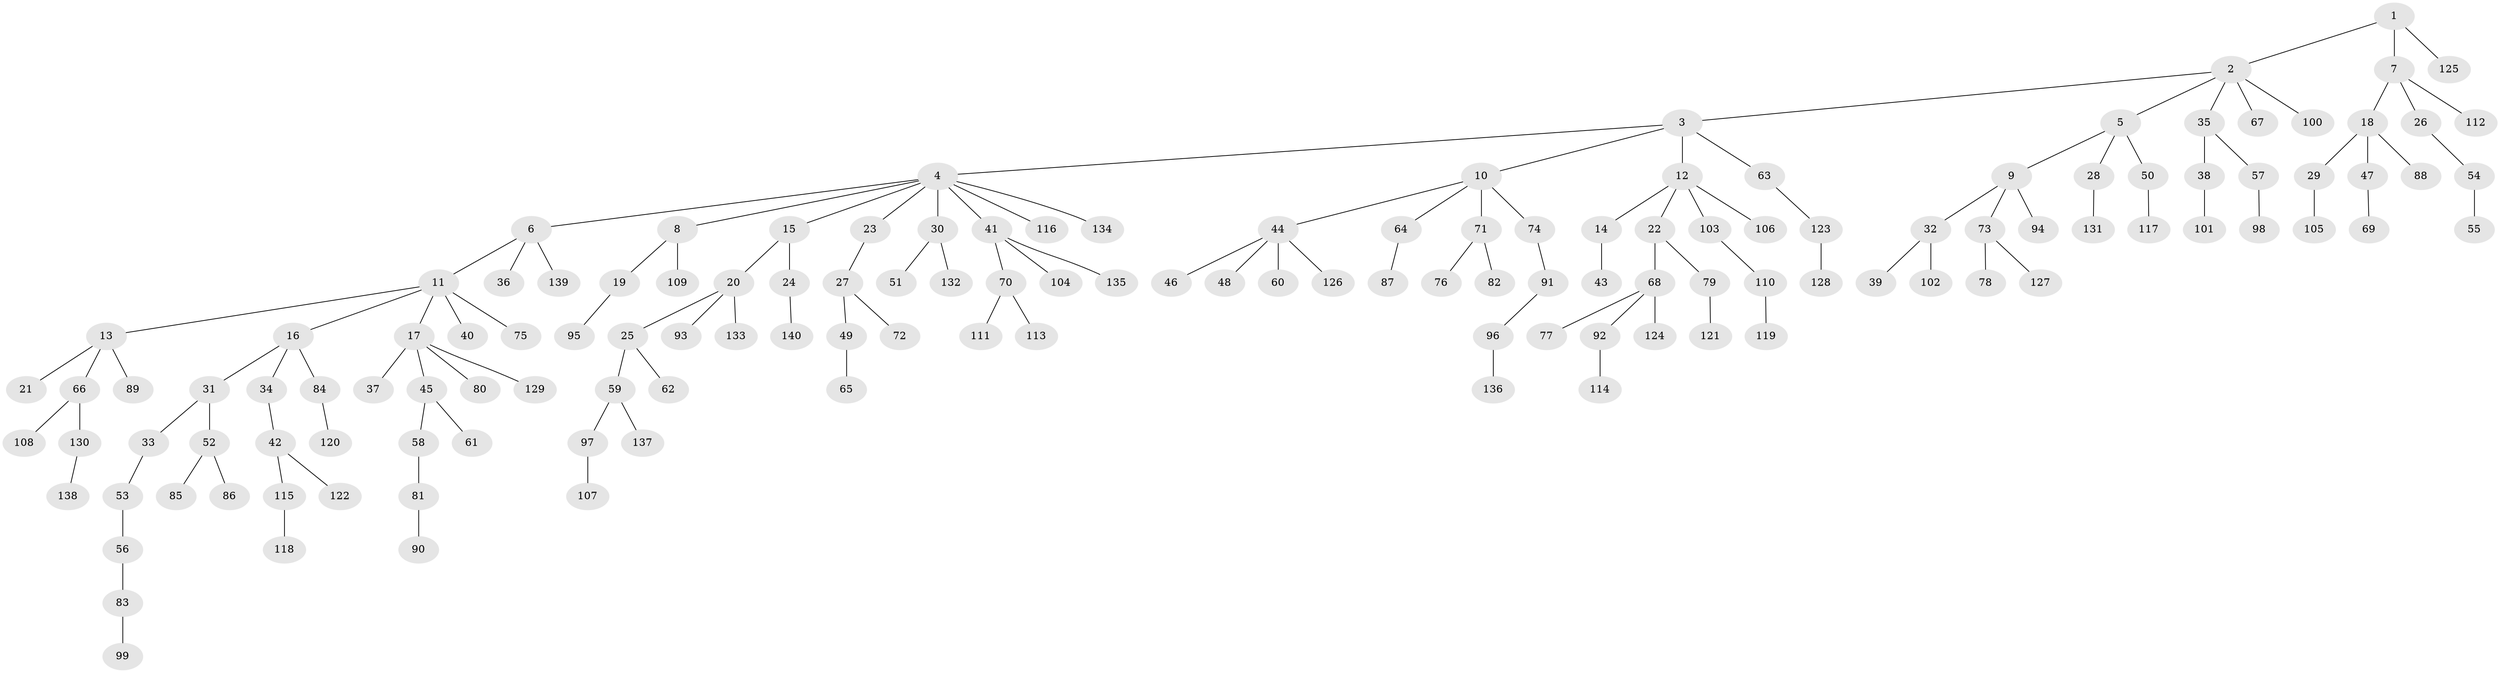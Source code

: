 // Generated by graph-tools (version 1.1) at 2025/50/03/09/25 03:50:22]
// undirected, 140 vertices, 139 edges
graph export_dot {
graph [start="1"]
  node [color=gray90,style=filled];
  1;
  2;
  3;
  4;
  5;
  6;
  7;
  8;
  9;
  10;
  11;
  12;
  13;
  14;
  15;
  16;
  17;
  18;
  19;
  20;
  21;
  22;
  23;
  24;
  25;
  26;
  27;
  28;
  29;
  30;
  31;
  32;
  33;
  34;
  35;
  36;
  37;
  38;
  39;
  40;
  41;
  42;
  43;
  44;
  45;
  46;
  47;
  48;
  49;
  50;
  51;
  52;
  53;
  54;
  55;
  56;
  57;
  58;
  59;
  60;
  61;
  62;
  63;
  64;
  65;
  66;
  67;
  68;
  69;
  70;
  71;
  72;
  73;
  74;
  75;
  76;
  77;
  78;
  79;
  80;
  81;
  82;
  83;
  84;
  85;
  86;
  87;
  88;
  89;
  90;
  91;
  92;
  93;
  94;
  95;
  96;
  97;
  98;
  99;
  100;
  101;
  102;
  103;
  104;
  105;
  106;
  107;
  108;
  109;
  110;
  111;
  112;
  113;
  114;
  115;
  116;
  117;
  118;
  119;
  120;
  121;
  122;
  123;
  124;
  125;
  126;
  127;
  128;
  129;
  130;
  131;
  132;
  133;
  134;
  135;
  136;
  137;
  138;
  139;
  140;
  1 -- 2;
  1 -- 7;
  1 -- 125;
  2 -- 3;
  2 -- 5;
  2 -- 35;
  2 -- 67;
  2 -- 100;
  3 -- 4;
  3 -- 10;
  3 -- 12;
  3 -- 63;
  4 -- 6;
  4 -- 8;
  4 -- 15;
  4 -- 23;
  4 -- 30;
  4 -- 41;
  4 -- 116;
  4 -- 134;
  5 -- 9;
  5 -- 28;
  5 -- 50;
  6 -- 11;
  6 -- 36;
  6 -- 139;
  7 -- 18;
  7 -- 26;
  7 -- 112;
  8 -- 19;
  8 -- 109;
  9 -- 32;
  9 -- 73;
  9 -- 94;
  10 -- 44;
  10 -- 64;
  10 -- 71;
  10 -- 74;
  11 -- 13;
  11 -- 16;
  11 -- 17;
  11 -- 40;
  11 -- 75;
  12 -- 14;
  12 -- 22;
  12 -- 103;
  12 -- 106;
  13 -- 21;
  13 -- 66;
  13 -- 89;
  14 -- 43;
  15 -- 20;
  15 -- 24;
  16 -- 31;
  16 -- 34;
  16 -- 84;
  17 -- 37;
  17 -- 45;
  17 -- 80;
  17 -- 129;
  18 -- 29;
  18 -- 47;
  18 -- 88;
  19 -- 95;
  20 -- 25;
  20 -- 93;
  20 -- 133;
  22 -- 68;
  22 -- 79;
  23 -- 27;
  24 -- 140;
  25 -- 59;
  25 -- 62;
  26 -- 54;
  27 -- 49;
  27 -- 72;
  28 -- 131;
  29 -- 105;
  30 -- 51;
  30 -- 132;
  31 -- 33;
  31 -- 52;
  32 -- 39;
  32 -- 102;
  33 -- 53;
  34 -- 42;
  35 -- 38;
  35 -- 57;
  38 -- 101;
  41 -- 70;
  41 -- 104;
  41 -- 135;
  42 -- 115;
  42 -- 122;
  44 -- 46;
  44 -- 48;
  44 -- 60;
  44 -- 126;
  45 -- 58;
  45 -- 61;
  47 -- 69;
  49 -- 65;
  50 -- 117;
  52 -- 85;
  52 -- 86;
  53 -- 56;
  54 -- 55;
  56 -- 83;
  57 -- 98;
  58 -- 81;
  59 -- 97;
  59 -- 137;
  63 -- 123;
  64 -- 87;
  66 -- 108;
  66 -- 130;
  68 -- 77;
  68 -- 92;
  68 -- 124;
  70 -- 111;
  70 -- 113;
  71 -- 76;
  71 -- 82;
  73 -- 78;
  73 -- 127;
  74 -- 91;
  79 -- 121;
  81 -- 90;
  83 -- 99;
  84 -- 120;
  91 -- 96;
  92 -- 114;
  96 -- 136;
  97 -- 107;
  103 -- 110;
  110 -- 119;
  115 -- 118;
  123 -- 128;
  130 -- 138;
}

